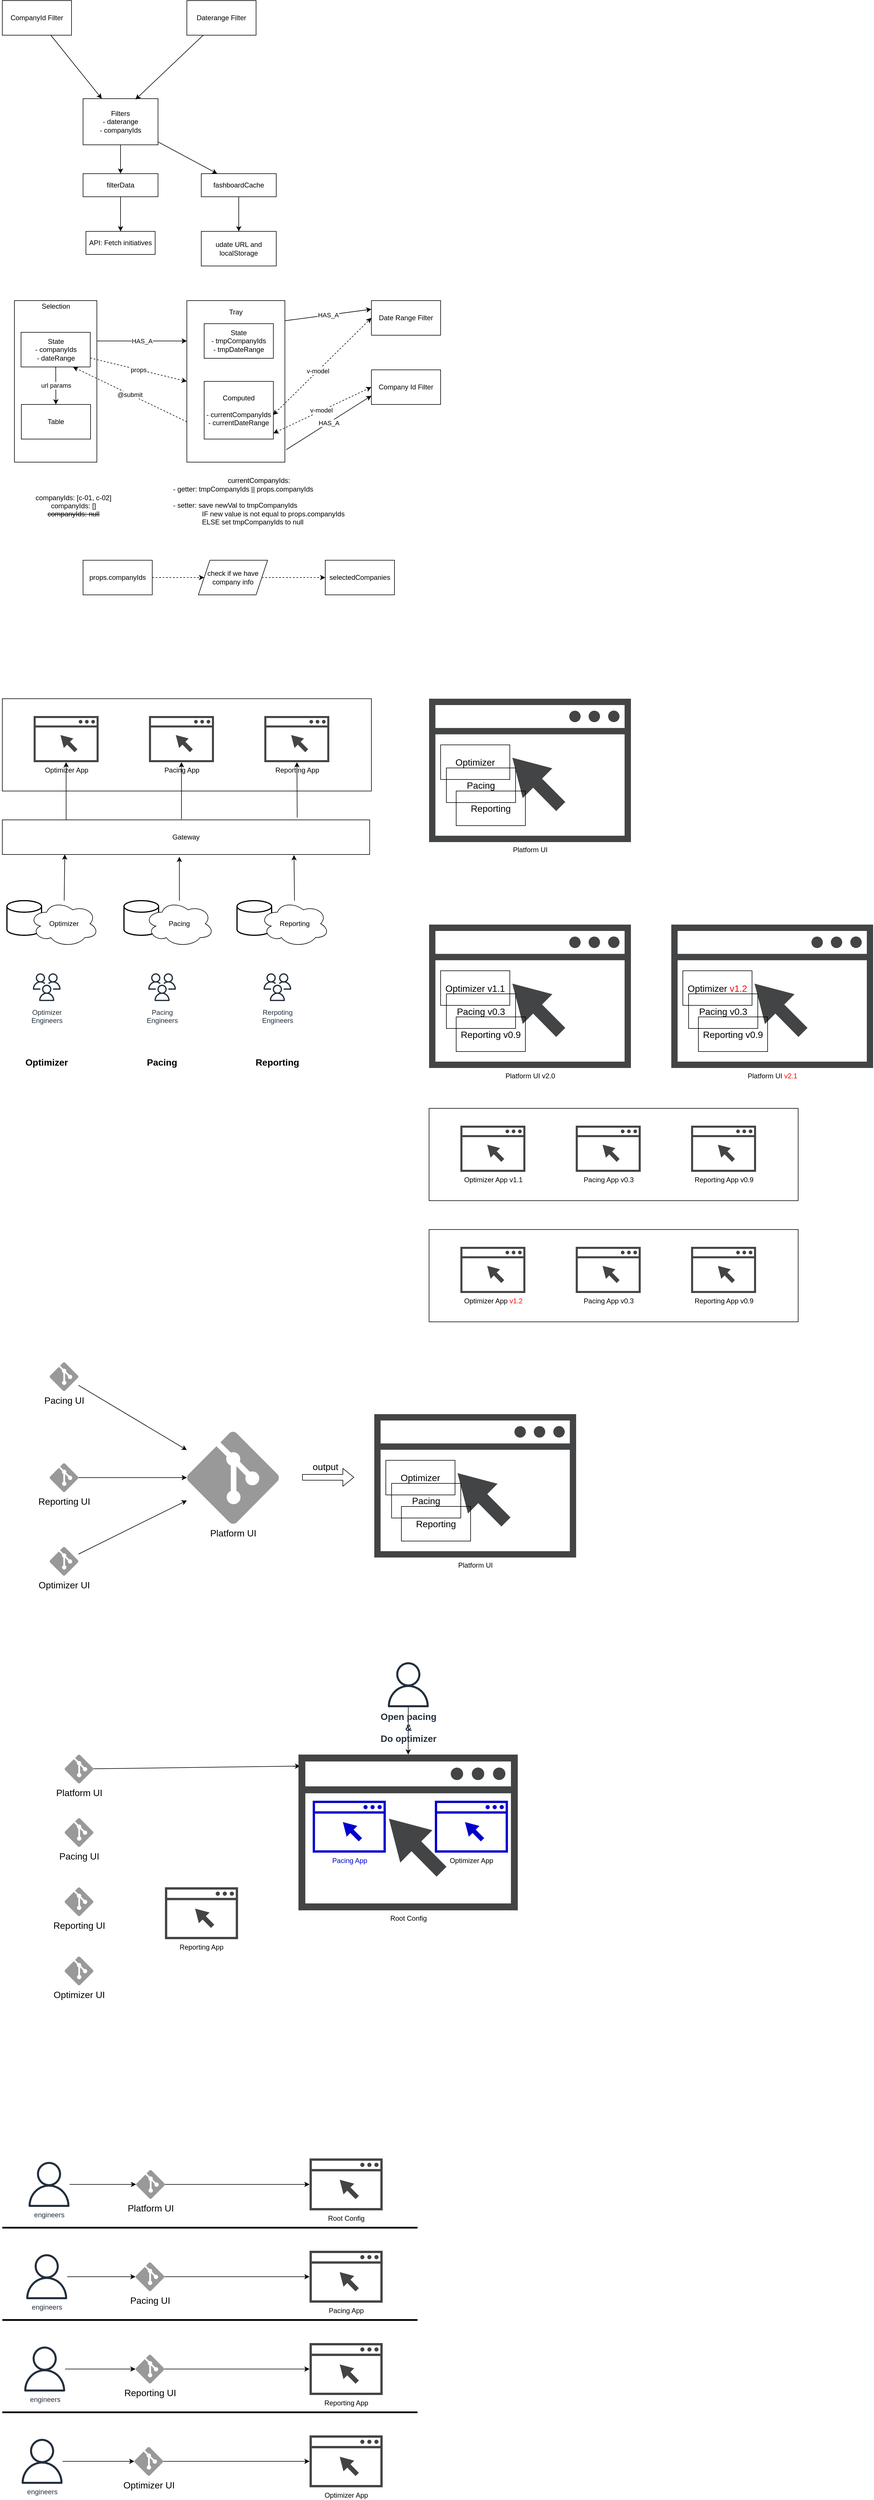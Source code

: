<mxfile version="14.4.4" type="github">
  <diagram id="kKwHiMIrFEdmWUaHS6Eg" name="Page-1">
    <mxGraphModel dx="1426" dy="785" grid="1" gridSize="10" guides="1" tooltips="1" connect="1" arrows="1" fold="1" page="1" pageScale="1" pageWidth="850" pageHeight="1100" math="0" shadow="0">
      <root>
        <mxCell id="0" />
        <mxCell id="1" parent="0" />
        <mxCell id="8ute-4yg6YOnoJJfrcmb-46" value="" style="rounded=0;whiteSpace=wrap;html=1;fillColor=none;fontSize=16;" vertex="1" parent="1">
          <mxGeometry x="820" y="1960" width="640" height="160" as="geometry" />
        </mxCell>
        <mxCell id="8ute-4yg6YOnoJJfrcmb-11" value="" style="strokeWidth=2;html=1;shape=mxgraph.flowchart.database;whiteSpace=wrap;" vertex="1" parent="1">
          <mxGeometry x="487" y="1600" width="60" height="60" as="geometry" />
        </mxCell>
        <mxCell id="8ute-4yg6YOnoJJfrcmb-10" value="" style="strokeWidth=2;html=1;shape=mxgraph.flowchart.database;whiteSpace=wrap;" vertex="1" parent="1">
          <mxGeometry x="290.97" y="1600" width="60" height="60" as="geometry" />
        </mxCell>
        <mxCell id="8ute-4yg6YOnoJJfrcmb-9" value="" style="strokeWidth=2;html=1;shape=mxgraph.flowchart.database;whiteSpace=wrap;" vertex="1" parent="1">
          <mxGeometry x="88.03" y="1600" width="60" height="60" as="geometry" />
        </mxCell>
        <mxCell id="TRfXmzB1axwGLPm74W_P-10" value="" style="edgeStyle=none;rounded=0;orthogonalLoop=1;jettySize=auto;html=1;" parent="1" source="TRfXmzB1axwGLPm74W_P-1" target="TRfXmzB1axwGLPm74W_P-9" edge="1">
          <mxGeometry relative="1" as="geometry" />
        </mxCell>
        <mxCell id="TRfXmzB1axwGLPm74W_P-13" value="" style="edgeStyle=none;rounded=0;orthogonalLoop=1;jettySize=auto;html=1;" parent="1" source="TRfXmzB1axwGLPm74W_P-1" target="TRfXmzB1axwGLPm74W_P-12" edge="1">
          <mxGeometry relative="1" as="geometry" />
        </mxCell>
        <mxCell id="TRfXmzB1axwGLPm74W_P-1" value="Filters&lt;br&gt;- daterange&lt;br&gt;- companyIds" style="rounded=0;whiteSpace=wrap;html=1;" parent="1" vertex="1">
          <mxGeometry x="220" y="210" width="130" height="80" as="geometry" />
        </mxCell>
        <mxCell id="TRfXmzB1axwGLPm74W_P-3" value="API: Fetch initiatives" style="rounded=0;whiteSpace=wrap;html=1;" parent="1" vertex="1">
          <mxGeometry x="225" y="440" width="120" height="40" as="geometry" />
        </mxCell>
        <mxCell id="TRfXmzB1axwGLPm74W_P-8" style="edgeStyle=none;rounded=0;orthogonalLoop=1;jettySize=auto;html=1;entryX=0.7;entryY=0.017;entryDx=0;entryDy=0;entryPerimeter=0;" parent="1" source="TRfXmzB1axwGLPm74W_P-5" target="TRfXmzB1axwGLPm74W_P-1" edge="1">
          <mxGeometry relative="1" as="geometry" />
        </mxCell>
        <mxCell id="TRfXmzB1axwGLPm74W_P-5" value="Daterange Filter" style="rounded=0;whiteSpace=wrap;html=1;" parent="1" vertex="1">
          <mxGeometry x="400" y="40" width="120" height="60" as="geometry" />
        </mxCell>
        <mxCell id="TRfXmzB1axwGLPm74W_P-7" style="rounded=0;orthogonalLoop=1;jettySize=auto;html=1;entryX=0.25;entryY=0;entryDx=0;entryDy=0;" parent="1" source="TRfXmzB1axwGLPm74W_P-6" target="TRfXmzB1axwGLPm74W_P-1" edge="1">
          <mxGeometry relative="1" as="geometry" />
        </mxCell>
        <mxCell id="TRfXmzB1axwGLPm74W_P-6" value="CompanyId Filter" style="rounded=0;whiteSpace=wrap;html=1;" parent="1" vertex="1">
          <mxGeometry x="80" y="40" width="120" height="60" as="geometry" />
        </mxCell>
        <mxCell id="TRfXmzB1axwGLPm74W_P-11" style="edgeStyle=none;rounded=0;orthogonalLoop=1;jettySize=auto;html=1;entryX=0.5;entryY=0;entryDx=0;entryDy=0;" parent="1" source="TRfXmzB1axwGLPm74W_P-9" target="TRfXmzB1axwGLPm74W_P-3" edge="1">
          <mxGeometry relative="1" as="geometry" />
        </mxCell>
        <mxCell id="TRfXmzB1axwGLPm74W_P-9" value="filterData" style="rounded=0;whiteSpace=wrap;html=1;" parent="1" vertex="1">
          <mxGeometry x="220" y="340" width="130" height="40" as="geometry" />
        </mxCell>
        <mxCell id="TRfXmzB1axwGLPm74W_P-15" value="" style="edgeStyle=none;rounded=0;orthogonalLoop=1;jettySize=auto;html=1;" parent="1" source="TRfXmzB1axwGLPm74W_P-12" target="TRfXmzB1axwGLPm74W_P-14" edge="1">
          <mxGeometry relative="1" as="geometry" />
        </mxCell>
        <mxCell id="TRfXmzB1axwGLPm74W_P-12" value="fashboardCache" style="rounded=0;whiteSpace=wrap;html=1;" parent="1" vertex="1">
          <mxGeometry x="425" y="340" width="130" height="40" as="geometry" />
        </mxCell>
        <mxCell id="TRfXmzB1axwGLPm74W_P-14" value="udate URL and localStorage" style="rounded=0;whiteSpace=wrap;html=1;" parent="1" vertex="1">
          <mxGeometry x="425" y="440" width="130" height="60" as="geometry" />
        </mxCell>
        <mxCell id="TRfXmzB1axwGLPm74W_P-28" value="HAS_A" style="edgeStyle=none;rounded=0;orthogonalLoop=1;jettySize=auto;html=1;entryX=0;entryY=0.25;entryDx=0;entryDy=0;exitX=1;exitY=0.25;exitDx=0;exitDy=0;" parent="1" source="TRfXmzB1axwGLPm74W_P-23" target="TRfXmzB1axwGLPm74W_P-26" edge="1">
          <mxGeometry relative="1" as="geometry" />
        </mxCell>
        <mxCell id="TRfXmzB1axwGLPm74W_P-23" value="" style="rounded=0;whiteSpace=wrap;html=1;" parent="1" vertex="1">
          <mxGeometry x="101.03" y="560" width="142.94" height="280" as="geometry" />
        </mxCell>
        <mxCell id="TRfXmzB1axwGLPm74W_P-24" value="Selection" style="text;html=1;strokeColor=none;fillColor=none;align=center;verticalAlign=middle;whiteSpace=wrap;rounded=0;" parent="1" vertex="1">
          <mxGeometry x="152.5" y="560" width="40" height="20" as="geometry" />
        </mxCell>
        <mxCell id="TRfXmzB1axwGLPm74W_P-29" value="props" style="edgeStyle=none;rounded=0;orthogonalLoop=1;jettySize=auto;html=1;entryX=0;entryY=0.5;entryDx=0;entryDy=0;dashed=1;" parent="1" source="TRfXmzB1axwGLPm74W_P-25" target="TRfXmzB1axwGLPm74W_P-26" edge="1">
          <mxGeometry relative="1" as="geometry" />
        </mxCell>
        <mxCell id="TRfXmzB1axwGLPm74W_P-46" value="url params" style="edgeStyle=none;rounded=0;orthogonalLoop=1;jettySize=auto;html=1;startArrow=none;startFill=0;" parent="1" source="TRfXmzB1axwGLPm74W_P-25" target="TRfXmzB1axwGLPm74W_P-45" edge="1">
          <mxGeometry relative="1" as="geometry" />
        </mxCell>
        <mxCell id="TRfXmzB1axwGLPm74W_P-25" value="State&lt;br&gt;- companyIds&lt;br&gt;- dateRange" style="rounded=0;whiteSpace=wrap;html=1;" parent="1" vertex="1">
          <mxGeometry x="112.5" y="615" width="120" height="60" as="geometry" />
        </mxCell>
        <mxCell id="TRfXmzB1axwGLPm74W_P-47" value="HAS_A" style="edgeStyle=none;rounded=0;orthogonalLoop=1;jettySize=auto;html=1;entryX=0;entryY=0.25;entryDx=0;entryDy=0;startArrow=none;startFill=0;exitX=0.997;exitY=0.125;exitDx=0;exitDy=0;exitPerimeter=0;" parent="1" source="TRfXmzB1axwGLPm74W_P-26" target="TRfXmzB1axwGLPm74W_P-31" edge="1">
          <mxGeometry relative="1" as="geometry" />
        </mxCell>
        <mxCell id="TRfXmzB1axwGLPm74W_P-48" value="HAS_A" style="edgeStyle=none;rounded=0;orthogonalLoop=1;jettySize=auto;html=1;entryX=0;entryY=0.75;entryDx=0;entryDy=0;startArrow=none;startFill=0;exitX=1.013;exitY=0.923;exitDx=0;exitDy=0;exitPerimeter=0;" parent="1" source="TRfXmzB1axwGLPm74W_P-26" target="TRfXmzB1axwGLPm74W_P-32" edge="1">
          <mxGeometry relative="1" as="geometry" />
        </mxCell>
        <mxCell id="TRfXmzB1axwGLPm74W_P-26" value="" style="rounded=0;whiteSpace=wrap;html=1;" parent="1" vertex="1">
          <mxGeometry x="400" y="560" width="170" height="280" as="geometry" />
        </mxCell>
        <mxCell id="TRfXmzB1axwGLPm74W_P-27" value="Tray" style="text;html=1;strokeColor=none;fillColor=none;align=center;verticalAlign=middle;whiteSpace=wrap;rounded=0;" parent="1" vertex="1">
          <mxGeometry x="465" y="570" width="40" height="20" as="geometry" />
        </mxCell>
        <mxCell id="TRfXmzB1axwGLPm74W_P-30" value="@submit" style="endArrow=classic;html=1;dashed=1;entryX=0.75;entryY=1;entryDx=0;entryDy=0;exitX=0;exitY=0.75;exitDx=0;exitDy=0;" parent="1" source="TRfXmzB1axwGLPm74W_P-26" target="TRfXmzB1axwGLPm74W_P-25" edge="1">
          <mxGeometry width="50" height="50" relative="1" as="geometry">
            <mxPoint x="360" y="640" as="sourcePoint" />
            <mxPoint x="410" y="590" as="targetPoint" />
          </mxGeometry>
        </mxCell>
        <mxCell id="TRfXmzB1axwGLPm74W_P-31" value="Date Range Filter" style="rounded=0;whiteSpace=wrap;html=1;" parent="1" vertex="1">
          <mxGeometry x="720" y="560" width="120" height="60" as="geometry" />
        </mxCell>
        <mxCell id="TRfXmzB1axwGLPm74W_P-32" value="Company Id Filter" style="rounded=0;whiteSpace=wrap;html=1;" parent="1" vertex="1">
          <mxGeometry x="720" y="680" width="120" height="60" as="geometry" />
        </mxCell>
        <mxCell id="TRfXmzB1axwGLPm74W_P-33" value="State&lt;br&gt;- tmpCompanyIds&lt;br&gt;- tmpDateRange" style="rounded=0;whiteSpace=wrap;html=1;" parent="1" vertex="1">
          <mxGeometry x="430" y="600" width="120" height="60" as="geometry" />
        </mxCell>
        <mxCell id="TRfXmzB1axwGLPm74W_P-35" style="edgeStyle=none;rounded=0;orthogonalLoop=1;jettySize=auto;html=1;entryX=0;entryY=0.5;entryDx=0;entryDy=0;dashed=1;startArrow=classic;startFill=1;exitX=0.995;exitY=0.583;exitDx=0;exitDy=0;exitPerimeter=0;" parent="1" source="TRfXmzB1axwGLPm74W_P-34" target="TRfXmzB1axwGLPm74W_P-31" edge="1">
          <mxGeometry relative="1" as="geometry" />
        </mxCell>
        <mxCell id="TRfXmzB1axwGLPm74W_P-43" value="v-model" style="edgeLabel;html=1;align=center;verticalAlign=middle;resizable=0;points=[];" parent="TRfXmzB1axwGLPm74W_P-35" vertex="1" connectable="0">
          <mxGeometry x="-0.089" relative="1" as="geometry">
            <mxPoint as="offset" />
          </mxGeometry>
        </mxCell>
        <mxCell id="TRfXmzB1axwGLPm74W_P-36" style="edgeStyle=none;rounded=0;orthogonalLoop=1;jettySize=auto;html=1;entryX=0;entryY=0.5;entryDx=0;entryDy=0;dashed=1;startArrow=classic;startFill=1;" parent="1" source="TRfXmzB1axwGLPm74W_P-34" target="TRfXmzB1axwGLPm74W_P-32" edge="1">
          <mxGeometry relative="1" as="geometry">
            <Array as="points">
              <mxPoint x="550" y="790" />
            </Array>
          </mxGeometry>
        </mxCell>
        <mxCell id="TRfXmzB1axwGLPm74W_P-44" value="v-model" style="edgeLabel;html=1;align=center;verticalAlign=middle;resizable=0;points=[];" parent="TRfXmzB1axwGLPm74W_P-36" vertex="1" connectable="0">
          <mxGeometry x="-0.021" y="1" relative="1" as="geometry">
            <mxPoint as="offset" />
          </mxGeometry>
        </mxCell>
        <mxCell id="TRfXmzB1axwGLPm74W_P-34" value="Computed&lt;br&gt;&lt;br&gt;- currentCompanyIds&lt;br&gt;- currentDateRange" style="rounded=0;whiteSpace=wrap;html=1;" parent="1" vertex="1">
          <mxGeometry x="430" y="700" width="120" height="100" as="geometry" />
        </mxCell>
        <mxCell id="TRfXmzB1axwGLPm74W_P-37" value="&lt;span style=&quot;color: rgb(0 , 0 , 0) ; font-family: &amp;#34;helvetica&amp;#34; ; font-size: 12px ; font-style: normal ; font-weight: 400 ; letter-spacing: normal ; text-indent: 0px ; text-transform: none ; word-spacing: 0px ; background-color: rgb(248 , 249 , 250) ; display: inline ; float: none&quot;&gt;currentCompanyIds:&lt;br&gt;&lt;div style=&quot;text-align: left&quot;&gt;- getter: tmpCompanyIds || props.companyIds&lt;/div&gt;&lt;div style=&quot;text-align: left&quot;&gt;&lt;br&gt;&lt;/div&gt;&lt;div style=&quot;text-align: left&quot;&gt;- setter: save newVal to tmpCompanyIds&lt;/div&gt;&lt;div style=&quot;text-align: left&quot;&gt;&amp;nbsp; &amp;nbsp; &amp;nbsp; &amp;nbsp; &amp;nbsp; &amp;nbsp; &amp;nbsp; &amp;nbsp;IF new value is not equal to props.companyIds&lt;/div&gt;&lt;div style=&quot;text-align: left&quot;&gt;&amp;nbsp; &amp;nbsp; &amp;nbsp; &amp;nbsp; &amp;nbsp; &amp;nbsp; &amp;nbsp; &amp;nbsp;ELSE set&amp;nbsp;tmpCompanyIds to null&lt;/div&gt;&lt;span style=&quot;text-align: left&quot;&gt;&lt;br&gt;&lt;/span&gt;&lt;/span&gt;" style="text;html=1;strokeColor=none;fillColor=none;align=center;verticalAlign=middle;whiteSpace=wrap;rounded=0;" parent="1" vertex="1">
          <mxGeometry x="350" y="870" width="350" height="90" as="geometry" />
        </mxCell>
        <mxCell id="TRfXmzB1axwGLPm74W_P-41" value="" style="edgeStyle=none;rounded=0;orthogonalLoop=1;jettySize=auto;html=1;dashed=1;startArrow=none;startFill=0;" parent="1" source="TRfXmzB1axwGLPm74W_P-38" target="TRfXmzB1axwGLPm74W_P-40" edge="1">
          <mxGeometry relative="1" as="geometry" />
        </mxCell>
        <mxCell id="TRfXmzB1axwGLPm74W_P-38" value="props.companyIds" style="rounded=0;whiteSpace=wrap;html=1;" parent="1" vertex="1">
          <mxGeometry x="220" y="1010" width="120" height="60" as="geometry" />
        </mxCell>
        <mxCell id="TRfXmzB1axwGLPm74W_P-39" value="selectedCompanies" style="rounded=0;whiteSpace=wrap;html=1;" parent="1" vertex="1">
          <mxGeometry x="640" y="1010" width="120" height="60" as="geometry" />
        </mxCell>
        <mxCell id="TRfXmzB1axwGLPm74W_P-42" style="edgeStyle=none;rounded=0;orthogonalLoop=1;jettySize=auto;html=1;entryX=0;entryY=0.5;entryDx=0;entryDy=0;dashed=1;startArrow=none;startFill=0;" parent="1" source="TRfXmzB1axwGLPm74W_P-40" target="TRfXmzB1axwGLPm74W_P-39" edge="1">
          <mxGeometry relative="1" as="geometry" />
        </mxCell>
        <mxCell id="TRfXmzB1axwGLPm74W_P-40" value="check if we have company info" style="shape=parallelogram;perimeter=parallelogramPerimeter;whiteSpace=wrap;html=1;fixedSize=1;rounded=0;" parent="1" vertex="1">
          <mxGeometry x="420" y="1010" width="120" height="60" as="geometry" />
        </mxCell>
        <mxCell id="TRfXmzB1axwGLPm74W_P-45" value="Table" style="rounded=0;whiteSpace=wrap;html=1;" parent="1" vertex="1">
          <mxGeometry x="113" y="740" width="120" height="60" as="geometry" />
        </mxCell>
        <mxCell id="TRfXmzB1axwGLPm74W_P-51" value="companyIds: [c-01, c-02]&lt;br&gt;companyIds: []&lt;br&gt;&lt;strike&gt;companyIds: null&lt;br&gt;&lt;br&gt;&lt;br&gt;&lt;/strike&gt;" style="text;html=1;strokeColor=none;fillColor=none;align=center;verticalAlign=middle;whiteSpace=wrap;rounded=0;" parent="1" vertex="1">
          <mxGeometry x="80" y="900" width="247" height="60" as="geometry" />
        </mxCell>
        <mxCell id="8ute-4yg6YOnoJJfrcmb-17" style="edgeStyle=none;rounded=0;orthogonalLoop=1;jettySize=auto;html=1;entryX=0.17;entryY=1;entryDx=0;entryDy=0;entryPerimeter=0;startArrow=none;startFill=0;" edge="1" parent="1" source="8ute-4yg6YOnoJJfrcmb-5" target="8ute-4yg6YOnoJJfrcmb-16">
          <mxGeometry relative="1" as="geometry" />
        </mxCell>
        <mxCell id="8ute-4yg6YOnoJJfrcmb-5" value="Optimizer" style="ellipse;shape=cloud;whiteSpace=wrap;html=1;" vertex="1" parent="1">
          <mxGeometry x="127" y="1600" width="120" height="80" as="geometry" />
        </mxCell>
        <mxCell id="8ute-4yg6YOnoJJfrcmb-18" style="edgeStyle=none;rounded=0;orthogonalLoop=1;jettySize=auto;html=1;entryX=0.482;entryY=1.067;entryDx=0;entryDy=0;entryPerimeter=0;startArrow=none;startFill=0;" edge="1" parent="1" source="8ute-4yg6YOnoJJfrcmb-6" target="8ute-4yg6YOnoJJfrcmb-16">
          <mxGeometry relative="1" as="geometry" />
        </mxCell>
        <mxCell id="8ute-4yg6YOnoJJfrcmb-6" value="Pacing" style="ellipse;shape=cloud;whiteSpace=wrap;html=1;" vertex="1" parent="1">
          <mxGeometry x="327" y="1600" width="120" height="80" as="geometry" />
        </mxCell>
        <mxCell id="8ute-4yg6YOnoJJfrcmb-19" style="edgeStyle=none;rounded=0;orthogonalLoop=1;jettySize=auto;html=1;entryX=0.794;entryY=1.017;entryDx=0;entryDy=0;entryPerimeter=0;startArrow=none;startFill=0;" edge="1" parent="1" source="8ute-4yg6YOnoJJfrcmb-7" target="8ute-4yg6YOnoJJfrcmb-16">
          <mxGeometry relative="1" as="geometry" />
        </mxCell>
        <mxCell id="8ute-4yg6YOnoJJfrcmb-7" value="Reporting" style="ellipse;shape=cloud;whiteSpace=wrap;html=1;" vertex="1" parent="1">
          <mxGeometry x="527" y="1600" width="120" height="80" as="geometry" />
        </mxCell>
        <mxCell id="8ute-4yg6YOnoJJfrcmb-13" value="Optimizer&lt;br&gt;Engineers" style="outlineConnect=0;fontColor=#232F3E;gradientColor=none;strokeColor=#232F3E;fillColor=#ffffff;dashed=0;verticalLabelPosition=bottom;verticalAlign=top;align=center;html=1;fontSize=12;fontStyle=0;aspect=fixed;shape=mxgraph.aws4.resourceIcon;resIcon=mxgraph.aws4.users;" vertex="1" parent="1">
          <mxGeometry x="127" y="1720" width="60" height="60" as="geometry" />
        </mxCell>
        <mxCell id="8ute-4yg6YOnoJJfrcmb-14" value="Pacing&lt;br&gt;Engineers" style="outlineConnect=0;fontColor=#232F3E;gradientColor=none;strokeColor=#232F3E;fillColor=#ffffff;dashed=0;verticalLabelPosition=bottom;verticalAlign=top;align=center;html=1;fontSize=12;fontStyle=0;aspect=fixed;shape=mxgraph.aws4.resourceIcon;resIcon=mxgraph.aws4.users;" vertex="1" parent="1">
          <mxGeometry x="327" y="1720" width="60" height="60" as="geometry" />
        </mxCell>
        <mxCell id="8ute-4yg6YOnoJJfrcmb-15" value="Rerpoting&lt;br&gt;Engineers" style="outlineConnect=0;fontColor=#232F3E;gradientColor=none;strokeColor=#232F3E;fillColor=#ffffff;dashed=0;verticalLabelPosition=bottom;verticalAlign=top;align=center;html=1;fontSize=12;fontStyle=0;aspect=fixed;shape=mxgraph.aws4.resourceIcon;resIcon=mxgraph.aws4.users;" vertex="1" parent="1">
          <mxGeometry x="527" y="1720" width="60" height="60" as="geometry" />
        </mxCell>
        <mxCell id="8ute-4yg6YOnoJJfrcmb-16" value="Gateway" style="rounded=0;whiteSpace=wrap;html=1;" vertex="1" parent="1">
          <mxGeometry x="80" y="1460" width="637" height="60" as="geometry" />
        </mxCell>
        <mxCell id="8ute-4yg6YOnoJJfrcmb-20" value="Optimizer App" style="pointerEvents=1;shadow=0;dashed=0;html=1;strokeColor=none;fillColor=#434445;aspect=fixed;labelPosition=center;verticalLabelPosition=bottom;verticalAlign=top;align=center;outlineConnect=0;shape=mxgraph.vvd.web_browser;" vertex="1" parent="1">
          <mxGeometry x="134.32" y="1280" width="112.68" height="80" as="geometry" />
        </mxCell>
        <mxCell id="8ute-4yg6YOnoJJfrcmb-21" value="Pacing App" style="pointerEvents=1;shadow=0;dashed=0;html=1;strokeColor=none;fillColor=#434445;aspect=fixed;labelPosition=center;verticalLabelPosition=bottom;verticalAlign=top;align=center;outlineConnect=0;shape=mxgraph.vvd.web_browser;" vertex="1" parent="1">
          <mxGeometry x="334.32" y="1280" width="112.68" height="80" as="geometry" />
        </mxCell>
        <mxCell id="8ute-4yg6YOnoJJfrcmb-22" value="Reporting App" style="pointerEvents=1;shadow=0;dashed=0;html=1;strokeColor=none;fillColor=#434445;aspect=fixed;labelPosition=center;verticalLabelPosition=bottom;verticalAlign=top;align=center;outlineConnect=0;shape=mxgraph.vvd.web_browser;" vertex="1" parent="1">
          <mxGeometry x="534.32" y="1280" width="112.68" height="80" as="geometry" />
        </mxCell>
        <mxCell id="8ute-4yg6YOnoJJfrcmb-23" value="Optimizer" style="text;html=1;strokeColor=none;fillColor=none;align=center;verticalAlign=middle;whiteSpace=wrap;rounded=0;fontSize=16;fontStyle=1" vertex="1" parent="1">
          <mxGeometry x="137" y="1870" width="40" height="20" as="geometry" />
        </mxCell>
        <mxCell id="8ute-4yg6YOnoJJfrcmb-24" value="Pacing" style="text;html=1;strokeColor=none;fillColor=none;align=center;verticalAlign=middle;whiteSpace=wrap;rounded=0;fontSize=16;fontStyle=1" vertex="1" parent="1">
          <mxGeometry x="337" y="1870" width="40" height="20" as="geometry" />
        </mxCell>
        <mxCell id="8ute-4yg6YOnoJJfrcmb-25" value="Reporting" style="text;html=1;strokeColor=none;fillColor=none;align=center;verticalAlign=middle;whiteSpace=wrap;rounded=0;fontSize=16;fontStyle=1" vertex="1" parent="1">
          <mxGeometry x="537" y="1870" width="40" height="20" as="geometry" />
        </mxCell>
        <mxCell id="8ute-4yg6YOnoJJfrcmb-26" value="" style="endArrow=classic;html=1;" edge="1" parent="1" target="8ute-4yg6YOnoJJfrcmb-20">
          <mxGeometry width="50" height="50" relative="1" as="geometry">
            <mxPoint x="190.66" y="1460" as="sourcePoint" />
            <mxPoint x="240.66" y="1410" as="targetPoint" />
          </mxGeometry>
        </mxCell>
        <mxCell id="8ute-4yg6YOnoJJfrcmb-27" value="" style="endArrow=classic;html=1;exitX=0.482;exitY=-0.017;exitDx=0;exitDy=0;exitPerimeter=0;" edge="1" parent="1" target="8ute-4yg6YOnoJJfrcmb-21">
          <mxGeometry width="50" height="50" relative="1" as="geometry">
            <mxPoint x="390.694" y="1458.98" as="sourcePoint" />
            <mxPoint x="443.66" y="1520" as="targetPoint" />
          </mxGeometry>
        </mxCell>
        <mxCell id="8ute-4yg6YOnoJJfrcmb-28" value="" style="endArrow=classic;html=1;exitX=0.797;exitY=-0.067;exitDx=0;exitDy=0;exitPerimeter=0;" edge="1" parent="1" target="8ute-4yg6YOnoJJfrcmb-22">
          <mxGeometry width="50" height="50" relative="1" as="geometry">
            <mxPoint x="591.349" y="1455.98" as="sourcePoint" />
            <mxPoint x="593.66" y="1390" as="targetPoint" />
          </mxGeometry>
        </mxCell>
        <mxCell id="8ute-4yg6YOnoJJfrcmb-29" value="Platform UI" style="pointerEvents=1;shadow=0;dashed=0;html=1;strokeColor=none;fillColor=#434445;aspect=fixed;labelPosition=center;verticalLabelPosition=bottom;verticalAlign=top;align=center;outlineConnect=0;shape=mxgraph.vvd.web_browser;" vertex="1" parent="1">
          <mxGeometry x="820" y="1250" width="350" height="248.49" as="geometry" />
        </mxCell>
        <mxCell id="8ute-4yg6YOnoJJfrcmb-30" value="Optimizer" style="rounded=0;whiteSpace=wrap;html=1;fontSize=16;fillColor=none;" vertex="1" parent="1">
          <mxGeometry x="840" y="1330" width="120" height="60" as="geometry" />
        </mxCell>
        <mxCell id="8ute-4yg6YOnoJJfrcmb-31" value="Pacing" style="rounded=0;whiteSpace=wrap;html=1;fontSize=16;fillColor=none;" vertex="1" parent="1">
          <mxGeometry x="850" y="1370" width="120" height="60" as="geometry" />
        </mxCell>
        <mxCell id="8ute-4yg6YOnoJJfrcmb-32" value="Reporting" style="rounded=0;whiteSpace=wrap;html=1;fontSize=16;fillColor=none;" vertex="1" parent="1">
          <mxGeometry x="867" y="1410" width="120" height="60" as="geometry" />
        </mxCell>
        <mxCell id="8ute-4yg6YOnoJJfrcmb-34" value="" style="rounded=0;whiteSpace=wrap;html=1;fillColor=none;fontSize=16;" vertex="1" parent="1">
          <mxGeometry x="80" y="1250" width="640" height="160" as="geometry" />
        </mxCell>
        <mxCell id="8ute-4yg6YOnoJJfrcmb-35" value="Platform UI v2.0" style="pointerEvents=1;shadow=0;dashed=0;html=1;strokeColor=none;fillColor=#434445;aspect=fixed;labelPosition=center;verticalLabelPosition=bottom;verticalAlign=top;align=center;outlineConnect=0;shape=mxgraph.vvd.web_browser;" vertex="1" parent="1">
          <mxGeometry x="820" y="1641.51" width="350" height="248.49" as="geometry" />
        </mxCell>
        <mxCell id="8ute-4yg6YOnoJJfrcmb-36" value="Optimizer v1.1" style="rounded=0;whiteSpace=wrap;html=1;fontSize=16;fillColor=none;" vertex="1" parent="1">
          <mxGeometry x="840" y="1721.51" width="120" height="60" as="geometry" />
        </mxCell>
        <mxCell id="8ute-4yg6YOnoJJfrcmb-37" value="Pacing v0.3" style="rounded=0;whiteSpace=wrap;html=1;fontSize=16;fillColor=none;" vertex="1" parent="1">
          <mxGeometry x="850" y="1761.51" width="120" height="60" as="geometry" />
        </mxCell>
        <mxCell id="8ute-4yg6YOnoJJfrcmb-38" value="Reporting v0.9" style="rounded=0;whiteSpace=wrap;html=1;fontSize=16;fillColor=none;" vertex="1" parent="1">
          <mxGeometry x="867" y="1801.51" width="120" height="60" as="geometry" />
        </mxCell>
        <mxCell id="8ute-4yg6YOnoJJfrcmb-39" value="Platform UI &lt;font color=&quot;#ff0000&quot;&gt;v2.1&lt;/font&gt;" style="pointerEvents=1;shadow=0;dashed=0;html=1;strokeColor=none;fillColor=#434445;aspect=fixed;labelPosition=center;verticalLabelPosition=bottom;verticalAlign=top;align=center;outlineConnect=0;shape=mxgraph.vvd.web_browser;" vertex="1" parent="1">
          <mxGeometry x="1240" y="1641.51" width="350" height="248.49" as="geometry" />
        </mxCell>
        <mxCell id="8ute-4yg6YOnoJJfrcmb-40" value="Optimizer &lt;font color=&quot;#ff0000&quot;&gt;v1.2&lt;/font&gt;" style="rounded=0;whiteSpace=wrap;html=1;fontSize=16;fillColor=none;" vertex="1" parent="1">
          <mxGeometry x="1260" y="1721.51" width="120" height="60" as="geometry" />
        </mxCell>
        <mxCell id="8ute-4yg6YOnoJJfrcmb-41" value="Pacing v0.3" style="rounded=0;whiteSpace=wrap;html=1;fontSize=16;fillColor=none;" vertex="1" parent="1">
          <mxGeometry x="1270" y="1761.51" width="120" height="60" as="geometry" />
        </mxCell>
        <mxCell id="8ute-4yg6YOnoJJfrcmb-42" value="Reporting v0.9" style="rounded=0;whiteSpace=wrap;html=1;fontSize=16;fillColor=none;" vertex="1" parent="1">
          <mxGeometry x="1287" y="1801.51" width="120" height="60" as="geometry" />
        </mxCell>
        <mxCell id="8ute-4yg6YOnoJJfrcmb-43" value="Optimizer App v1.1" style="pointerEvents=1;shadow=0;dashed=0;html=1;strokeColor=none;fillColor=#434445;aspect=fixed;labelPosition=center;verticalLabelPosition=bottom;verticalAlign=top;align=center;outlineConnect=0;shape=mxgraph.vvd.web_browser;" vertex="1" parent="1">
          <mxGeometry x="874.32" y="1990" width="112.68" height="80" as="geometry" />
        </mxCell>
        <mxCell id="8ute-4yg6YOnoJJfrcmb-44" value="Pacing App v0.3" style="pointerEvents=1;shadow=0;dashed=0;html=1;strokeColor=none;fillColor=#434445;aspect=fixed;labelPosition=center;verticalLabelPosition=bottom;verticalAlign=top;align=center;outlineConnect=0;shape=mxgraph.vvd.web_browser;" vertex="1" parent="1">
          <mxGeometry x="1074.32" y="1990" width="112.68" height="80" as="geometry" />
        </mxCell>
        <mxCell id="8ute-4yg6YOnoJJfrcmb-45" value="Reporting App v0.9" style="pointerEvents=1;shadow=0;dashed=0;html=1;strokeColor=none;fillColor=#434445;aspect=fixed;labelPosition=center;verticalLabelPosition=bottom;verticalAlign=top;align=center;outlineConnect=0;shape=mxgraph.vvd.web_browser;" vertex="1" parent="1">
          <mxGeometry x="1274.32" y="1990" width="112.68" height="80" as="geometry" />
        </mxCell>
        <mxCell id="8ute-4yg6YOnoJJfrcmb-51" value="" style="rounded=0;whiteSpace=wrap;html=1;fillColor=none;fontSize=16;" vertex="1" parent="1">
          <mxGeometry x="820" y="2170" width="640" height="160" as="geometry" />
        </mxCell>
        <mxCell id="8ute-4yg6YOnoJJfrcmb-52" value="Optimizer App &lt;font color=&quot;#ff0000&quot;&gt;v1.2&lt;/font&gt;" style="pointerEvents=1;shadow=0;dashed=0;html=1;strokeColor=none;fillColor=#434445;aspect=fixed;labelPosition=center;verticalLabelPosition=bottom;verticalAlign=top;align=center;outlineConnect=0;shape=mxgraph.vvd.web_browser;" vertex="1" parent="1">
          <mxGeometry x="874.32" y="2200" width="112.68" height="80" as="geometry" />
        </mxCell>
        <mxCell id="8ute-4yg6YOnoJJfrcmb-53" value="Pacing App v0.3" style="pointerEvents=1;shadow=0;dashed=0;html=1;strokeColor=none;fillColor=#434445;aspect=fixed;labelPosition=center;verticalLabelPosition=bottom;verticalAlign=top;align=center;outlineConnect=0;shape=mxgraph.vvd.web_browser;" vertex="1" parent="1">
          <mxGeometry x="1074.32" y="2200" width="112.68" height="80" as="geometry" />
        </mxCell>
        <mxCell id="8ute-4yg6YOnoJJfrcmb-54" value="Reporting App v0.9" style="pointerEvents=1;shadow=0;dashed=0;html=1;strokeColor=none;fillColor=#434445;aspect=fixed;labelPosition=center;verticalLabelPosition=bottom;verticalAlign=top;align=center;outlineConnect=0;shape=mxgraph.vvd.web_browser;" vertex="1" parent="1">
          <mxGeometry x="1274.32" y="2200" width="112.68" height="80" as="geometry" />
        </mxCell>
        <mxCell id="8ute-4yg6YOnoJJfrcmb-65" style="edgeStyle=none;rounded=0;orthogonalLoop=1;jettySize=auto;html=1;startArrow=none;startFill=0;fontSize=16;" edge="1" parent="1" source="8ute-4yg6YOnoJJfrcmb-55" target="8ute-4yg6YOnoJJfrcmb-59">
          <mxGeometry relative="1" as="geometry" />
        </mxCell>
        <mxCell id="8ute-4yg6YOnoJJfrcmb-55" value="Pacing UI" style="verticalLabelPosition=bottom;html=1;verticalAlign=top;align=center;strokeColor=none;shape=mxgraph.azure.git_repository;fontSize=16;fillColor=#999999;" vertex="1" parent="1">
          <mxGeometry x="162" y="2400" width="50" height="50" as="geometry" />
        </mxCell>
        <mxCell id="8ute-4yg6YOnoJJfrcmb-66" style="edgeStyle=none;rounded=0;orthogonalLoop=1;jettySize=auto;html=1;entryX=0;entryY=0.5;entryDx=0;entryDy=0;entryPerimeter=0;startArrow=none;startFill=0;fontSize=16;" edge="1" parent="1" source="8ute-4yg6YOnoJJfrcmb-56" target="8ute-4yg6YOnoJJfrcmb-59">
          <mxGeometry relative="1" as="geometry" />
        </mxCell>
        <mxCell id="8ute-4yg6YOnoJJfrcmb-56" value="Reporting UI" style="verticalLabelPosition=bottom;html=1;verticalAlign=top;align=center;strokeColor=none;shape=mxgraph.azure.git_repository;fontSize=16;fillColor=#999999;" vertex="1" parent="1">
          <mxGeometry x="162" y="2575" width="50" height="50" as="geometry" />
        </mxCell>
        <mxCell id="8ute-4yg6YOnoJJfrcmb-67" style="edgeStyle=none;rounded=0;orthogonalLoop=1;jettySize=auto;html=1;startArrow=none;startFill=0;fontSize=16;" edge="1" parent="1" source="8ute-4yg6YOnoJJfrcmb-58" target="8ute-4yg6YOnoJJfrcmb-59">
          <mxGeometry relative="1" as="geometry" />
        </mxCell>
        <mxCell id="8ute-4yg6YOnoJJfrcmb-58" value="Optimizer UI" style="verticalLabelPosition=bottom;html=1;verticalAlign=top;align=center;strokeColor=none;shape=mxgraph.azure.git_repository;fontSize=16;fillColor=#999999;" vertex="1" parent="1">
          <mxGeometry x="162" y="2720" width="50" height="50" as="geometry" />
        </mxCell>
        <mxCell id="8ute-4yg6YOnoJJfrcmb-59" value="Platform UI" style="verticalLabelPosition=bottom;html=1;verticalAlign=top;align=center;strokeColor=none;shape=mxgraph.azure.git_repository;fontSize=16;fillColor=#999999;" vertex="1" parent="1">
          <mxGeometry x="400" y="2520" width="160" height="160" as="geometry" />
        </mxCell>
        <mxCell id="8ute-4yg6YOnoJJfrcmb-60" value="Platform UI" style="pointerEvents=1;shadow=0;dashed=0;html=1;strokeColor=none;fillColor=#434445;aspect=fixed;labelPosition=center;verticalLabelPosition=bottom;verticalAlign=top;align=center;outlineConnect=0;shape=mxgraph.vvd.web_browser;" vertex="1" parent="1">
          <mxGeometry x="725" y="2490" width="350" height="248.49" as="geometry" />
        </mxCell>
        <mxCell id="8ute-4yg6YOnoJJfrcmb-61" value="Optimizer" style="rounded=0;whiteSpace=wrap;html=1;fontSize=16;fillColor=none;" vertex="1" parent="1">
          <mxGeometry x="745" y="2570" width="120" height="60" as="geometry" />
        </mxCell>
        <mxCell id="8ute-4yg6YOnoJJfrcmb-62" value="Pacing" style="rounded=0;whiteSpace=wrap;html=1;fontSize=16;fillColor=none;" vertex="1" parent="1">
          <mxGeometry x="755" y="2610" width="120" height="60" as="geometry" />
        </mxCell>
        <mxCell id="8ute-4yg6YOnoJJfrcmb-63" value="Reporting" style="rounded=0;whiteSpace=wrap;html=1;fontSize=16;fillColor=none;" vertex="1" parent="1">
          <mxGeometry x="772" y="2650" width="120" height="60" as="geometry" />
        </mxCell>
        <mxCell id="8ute-4yg6YOnoJJfrcmb-68" value="output" style="shape=flexArrow;endArrow=classic;html=1;fontSize=16;" edge="1" parent="1">
          <mxGeometry x="-0.111" y="20" width="50" height="50" relative="1" as="geometry">
            <mxPoint x="600" y="2599.5" as="sourcePoint" />
            <mxPoint x="690" y="2599.5" as="targetPoint" />
            <mxPoint y="1" as="offset" />
          </mxGeometry>
        </mxCell>
        <mxCell id="8ute-4yg6YOnoJJfrcmb-69" value="" style="shape=image;html=1;verticalAlign=top;verticalLabelPosition=bottom;labelBackgroundColor=#ffffff;imageAspect=0;aspect=fixed;image=https://cdn4.iconfinder.com/data/icons/logos-brands-5/24/jenkins-128.png;fillColor=#999999;fontSize=16;" vertex="1" parent="1">
          <mxGeometry x="101.03" y="2400" width="50" height="50" as="geometry" />
        </mxCell>
        <mxCell id="8ute-4yg6YOnoJJfrcmb-72" value="" style="shape=image;html=1;verticalAlign=top;verticalLabelPosition=bottom;labelBackgroundColor=#ffffff;imageAspect=0;aspect=fixed;image=https://cdn4.iconfinder.com/data/icons/logos-brands-5/24/jenkins-128.png;fillColor=#999999;fontSize=16;" vertex="1" parent="1">
          <mxGeometry x="400" y="2400" width="120" height="120" as="geometry" />
        </mxCell>
        <mxCell id="8ute-4yg6YOnoJJfrcmb-73" value="" style="shape=image;html=1;verticalAlign=top;verticalLabelPosition=bottom;labelBackgroundColor=#ffffff;imageAspect=0;aspect=fixed;image=https://cdn4.iconfinder.com/data/icons/logos-brands-5/24/jenkins-128.png;fillColor=#999999;fontSize=16;" vertex="1" parent="1">
          <mxGeometry x="102.5" y="2575" width="50" height="50" as="geometry" />
        </mxCell>
        <mxCell id="8ute-4yg6YOnoJJfrcmb-74" value="" style="shape=image;html=1;verticalAlign=top;verticalLabelPosition=bottom;labelBackgroundColor=#ffffff;imageAspect=0;aspect=fixed;image=https://cdn4.iconfinder.com/data/icons/logos-brands-5/24/jenkins-128.png;fillColor=#999999;fontSize=16;" vertex="1" parent="1">
          <mxGeometry x="98.03" y="2720" width="50" height="50" as="geometry" />
        </mxCell>
        <mxCell id="8ute-4yg6YOnoJJfrcmb-91" value="Pacing UI" style="verticalLabelPosition=bottom;html=1;verticalAlign=top;align=center;strokeColor=none;shape=mxgraph.azure.git_repository;fontSize=16;fillColor=#999999;" vertex="1" parent="1">
          <mxGeometry x="187.99" y="3190" width="50" height="50" as="geometry" />
        </mxCell>
        <mxCell id="8ute-4yg6YOnoJJfrcmb-92" value="Reporting UI" style="verticalLabelPosition=bottom;html=1;verticalAlign=top;align=center;strokeColor=none;shape=mxgraph.azure.git_repository;fontSize=16;fillColor=#999999;" vertex="1" parent="1">
          <mxGeometry x="187.99" y="3310" width="50" height="50" as="geometry" />
        </mxCell>
        <mxCell id="8ute-4yg6YOnoJJfrcmb-93" value="Optimizer UI" style="verticalLabelPosition=bottom;html=1;verticalAlign=top;align=center;strokeColor=none;shape=mxgraph.azure.git_repository;fontSize=16;fillColor=#999999;" vertex="1" parent="1">
          <mxGeometry x="187.99" y="3430" width="50" height="50" as="geometry" />
        </mxCell>
        <mxCell id="8ute-4yg6YOnoJJfrcmb-94" value="" style="shape=image;html=1;verticalAlign=top;verticalLabelPosition=bottom;labelBackgroundColor=#ffffff;imageAspect=0;aspect=fixed;image=https://cdn4.iconfinder.com/data/icons/logos-brands-5/24/jenkins-128.png;fillColor=#999999;fontSize=16;" vertex="1" parent="1">
          <mxGeometry x="79.02" y="3190" width="70" height="70" as="geometry" />
        </mxCell>
        <mxCell id="8ute-4yg6YOnoJJfrcmb-97" value="" style="shape=image;html=1;verticalAlign=top;verticalLabelPosition=bottom;labelBackgroundColor=#ffffff;imageAspect=0;aspect=fixed;image=https://cdn4.iconfinder.com/data/icons/logos-brands-5/24/jenkins-128.png;fillColor=#999999;fontSize=16;" vertex="1" parent="1">
          <mxGeometry x="76.02" y="3310" width="70" height="70" as="geometry" />
        </mxCell>
        <mxCell id="8ute-4yg6YOnoJJfrcmb-98" value="" style="shape=image;html=1;verticalAlign=top;verticalLabelPosition=bottom;labelBackgroundColor=#ffffff;imageAspect=0;aspect=fixed;image=https://cdn4.iconfinder.com/data/icons/logos-brands-5/24/jenkins-128.png;fillColor=#999999;fontSize=16;" vertex="1" parent="1">
          <mxGeometry x="79.02" y="3430" width="70" height="70" as="geometry" />
        </mxCell>
        <mxCell id="8ute-4yg6YOnoJJfrcmb-103" style="edgeStyle=none;rounded=0;orthogonalLoop=1;jettySize=auto;html=1;startArrow=none;startFill=0;fontSize=16;entryX=0.008;entryY=0.074;entryDx=0;entryDy=0;entryPerimeter=0;" edge="1" parent="1" source="8ute-4yg6YOnoJJfrcmb-99" target="8ute-4yg6YOnoJJfrcmb-102">
          <mxGeometry relative="1" as="geometry">
            <mxPoint x="570" y="3110" as="targetPoint" />
          </mxGeometry>
        </mxCell>
        <mxCell id="8ute-4yg6YOnoJJfrcmb-99" value="Platform UI" style="verticalLabelPosition=bottom;html=1;verticalAlign=top;align=center;strokeColor=none;shape=mxgraph.azure.git_repository;fontSize=16;fillColor=#999999;" vertex="1" parent="1">
          <mxGeometry x="187.99" y="3080" width="50" height="50" as="geometry" />
        </mxCell>
        <mxCell id="8ute-4yg6YOnoJJfrcmb-100" value="" style="shape=image;html=1;verticalAlign=top;verticalLabelPosition=bottom;labelBackgroundColor=#ffffff;imageAspect=0;aspect=fixed;image=https://cdn4.iconfinder.com/data/icons/logos-brands-5/24/jenkins-128.png;fillColor=#999999;fontSize=16;" vertex="1" parent="1">
          <mxGeometry x="79.02" y="3080" width="70" height="70" as="geometry" />
        </mxCell>
        <mxCell id="8ute-4yg6YOnoJJfrcmb-102" value="Root Config" style="pointerEvents=1;shadow=0;dashed=0;html=1;strokeColor=none;fillColor=#434445;aspect=fixed;labelPosition=center;verticalLabelPosition=bottom;verticalAlign=top;align=center;outlineConnect=0;shape=mxgraph.vvd.web_browser;" vertex="1" parent="1">
          <mxGeometry x="593.51" y="3080" width="380.31" height="270" as="geometry" />
        </mxCell>
        <mxCell id="8ute-4yg6YOnoJJfrcmb-104" value="&lt;font color=&quot;#0000cc&quot;&gt;Pacing App&lt;/font&gt;" style="pointerEvents=1;shadow=0;dashed=0;html=1;strokeColor=none;aspect=fixed;labelPosition=center;verticalLabelPosition=bottom;verticalAlign=top;align=center;outlineConnect=0;shape=mxgraph.vvd.web_browser;fillColor=#0000CC;" vertex="1" parent="1">
          <mxGeometry x="618.23" y="3160" width="126.77" height="90" as="geometry" />
        </mxCell>
        <mxCell id="8ute-4yg6YOnoJJfrcmb-105" value="Reporting App" style="pointerEvents=1;shadow=0;dashed=0;html=1;strokeColor=none;fillColor=#434445;aspect=fixed;labelPosition=center;verticalLabelPosition=bottom;verticalAlign=top;align=center;outlineConnect=0;shape=mxgraph.vvd.web_browser;" vertex="1" parent="1">
          <mxGeometry x="362" y="3310" width="126.77" height="90" as="geometry" />
        </mxCell>
        <mxCell id="8ute-4yg6YOnoJJfrcmb-106" value="Optimizer App" style="pointerEvents=1;shadow=0;dashed=0;html=1;strokeColor=none;aspect=fixed;labelPosition=center;verticalLabelPosition=bottom;verticalAlign=top;align=center;outlineConnect=0;shape=mxgraph.vvd.web_browser;fillColor=#0000CC;" vertex="1" parent="1">
          <mxGeometry x="830" y="3160" width="126.77" height="90" as="geometry" />
        </mxCell>
        <mxCell id="8ute-4yg6YOnoJJfrcmb-108" style="edgeStyle=none;rounded=0;orthogonalLoop=1;jettySize=auto;html=1;startArrow=none;startFill=0;fontSize=16;" edge="1" parent="1" source="8ute-4yg6YOnoJJfrcmb-107" target="8ute-4yg6YOnoJJfrcmb-102">
          <mxGeometry relative="1" as="geometry" />
        </mxCell>
        <mxCell id="8ute-4yg6YOnoJJfrcmb-107" value="&lt;b style=&quot;font-size: 16px&quot;&gt;Open pacing&lt;br&gt;&amp;amp;&lt;br&gt;Do optimizer&lt;/b&gt;" style="outlineConnect=0;fontColor=#232F3E;gradientColor=none;fillColor=#232F3E;strokeColor=none;dashed=0;verticalLabelPosition=bottom;verticalAlign=top;align=center;html=1;fontSize=12;fontStyle=0;aspect=fixed;pointerEvents=1;shape=mxgraph.aws4.user;" vertex="1" parent="1">
          <mxGeometry x="745" y="2920" width="78" height="78" as="geometry" />
        </mxCell>
        <mxCell id="8ute-4yg6YOnoJJfrcmb-143" style="edgeStyle=none;rounded=0;orthogonalLoop=1;jettySize=auto;html=1;startArrow=none;startFill=0;fontSize=16;" edge="1" parent="1" source="8ute-4yg6YOnoJJfrcmb-126" target="8ute-4yg6YOnoJJfrcmb-136">
          <mxGeometry relative="1" as="geometry" />
        </mxCell>
        <mxCell id="8ute-4yg6YOnoJJfrcmb-126" value="Pacing UI" style="verticalLabelPosition=bottom;html=1;verticalAlign=top;align=center;strokeColor=none;shape=mxgraph.azure.git_repository;fontSize=16;fillColor=#999999;" vertex="1" parent="1">
          <mxGeometry x="310.98" y="3960" width="50" height="50" as="geometry" />
        </mxCell>
        <mxCell id="8ute-4yg6YOnoJJfrcmb-142" style="edgeStyle=none;rounded=0;orthogonalLoop=1;jettySize=auto;html=1;startArrow=none;startFill=0;fontSize=16;" edge="1" parent="1" source="8ute-4yg6YOnoJJfrcmb-127" target="8ute-4yg6YOnoJJfrcmb-137">
          <mxGeometry relative="1" as="geometry" />
        </mxCell>
        <mxCell id="8ute-4yg6YOnoJJfrcmb-127" value="Reporting UI" style="verticalLabelPosition=bottom;html=1;verticalAlign=top;align=center;strokeColor=none;shape=mxgraph.azure.git_repository;fontSize=16;fillColor=#999999;" vertex="1" parent="1">
          <mxGeometry x="310.98" y="4120" width="50" height="50" as="geometry" />
        </mxCell>
        <mxCell id="8ute-4yg6YOnoJJfrcmb-141" style="edgeStyle=none;rounded=0;orthogonalLoop=1;jettySize=auto;html=1;startArrow=none;startFill=0;fontSize=16;" edge="1" parent="1" source="8ute-4yg6YOnoJJfrcmb-128" target="8ute-4yg6YOnoJJfrcmb-138">
          <mxGeometry relative="1" as="geometry" />
        </mxCell>
        <mxCell id="8ute-4yg6YOnoJJfrcmb-128" value="Optimizer UI" style="verticalLabelPosition=bottom;html=1;verticalAlign=top;align=center;strokeColor=none;shape=mxgraph.azure.git_repository;fontSize=16;fillColor=#999999;" vertex="1" parent="1">
          <mxGeometry x="308.97" y="4280" width="50" height="50" as="geometry" />
        </mxCell>
        <mxCell id="8ute-4yg6YOnoJJfrcmb-129" value="" style="shape=image;html=1;verticalAlign=top;verticalLabelPosition=bottom;labelBackgroundColor=#ffffff;imageAspect=0;aspect=fixed;image=https://cdn4.iconfinder.com/data/icons/logos-brands-5/24/jenkins-128.png;fillColor=#999999;fontSize=16;" vertex="1" parent="1">
          <mxGeometry x="450" y="3910" width="70" height="70" as="geometry" />
        </mxCell>
        <mxCell id="8ute-4yg6YOnoJJfrcmb-130" value="" style="shape=image;html=1;verticalAlign=top;verticalLabelPosition=bottom;labelBackgroundColor=#ffffff;imageAspect=0;aspect=fixed;image=https://cdn4.iconfinder.com/data/icons/logos-brands-5/24/jenkins-128.png;fillColor=#999999;fontSize=16;" vertex="1" parent="1">
          <mxGeometry x="450" y="4070" width="70" height="70" as="geometry" />
        </mxCell>
        <mxCell id="8ute-4yg6YOnoJJfrcmb-131" value="" style="shape=image;html=1;verticalAlign=top;verticalLabelPosition=bottom;labelBackgroundColor=#ffffff;imageAspect=0;aspect=fixed;image=https://cdn4.iconfinder.com/data/icons/logos-brands-5/24/jenkins-128.png;fillColor=#999999;fontSize=16;" vertex="1" parent="1">
          <mxGeometry x="445" y="4230" width="70" height="70" as="geometry" />
        </mxCell>
        <mxCell id="8ute-4yg6YOnoJJfrcmb-145" style="edgeStyle=none;rounded=0;orthogonalLoop=1;jettySize=auto;html=1;startArrow=none;startFill=0;fontSize=16;" edge="1" parent="1" source="8ute-4yg6YOnoJJfrcmb-133" target="8ute-4yg6YOnoJJfrcmb-135">
          <mxGeometry relative="1" as="geometry" />
        </mxCell>
        <mxCell id="8ute-4yg6YOnoJJfrcmb-133" value="Platform UI" style="verticalLabelPosition=bottom;html=1;verticalAlign=top;align=center;strokeColor=none;shape=mxgraph.azure.git_repository;fontSize=16;fillColor=#999999;" vertex="1" parent="1">
          <mxGeometry x="312" y="3800" width="50" height="50" as="geometry" />
        </mxCell>
        <mxCell id="8ute-4yg6YOnoJJfrcmb-134" value="" style="shape=image;html=1;verticalAlign=top;verticalLabelPosition=bottom;labelBackgroundColor=#ffffff;imageAspect=0;aspect=fixed;image=https://cdn4.iconfinder.com/data/icons/logos-brands-5/24/jenkins-128.png;fillColor=#999999;fontSize=16;" vertex="1" parent="1">
          <mxGeometry x="465" y="3750" width="70" height="70" as="geometry" />
        </mxCell>
        <mxCell id="8ute-4yg6YOnoJJfrcmb-135" value="Root Config" style="pointerEvents=1;shadow=0;dashed=0;html=1;strokeColor=none;fillColor=#434445;aspect=fixed;labelPosition=center;verticalLabelPosition=bottom;verticalAlign=top;align=center;outlineConnect=0;shape=mxgraph.vvd.web_browser;" vertex="1" parent="1">
          <mxGeometry x="612.75" y="3780" width="126.77" height="90" as="geometry" />
        </mxCell>
        <mxCell id="8ute-4yg6YOnoJJfrcmb-136" value="Pacing App" style="pointerEvents=1;shadow=0;dashed=0;html=1;strokeColor=none;aspect=fixed;labelPosition=center;verticalLabelPosition=bottom;verticalAlign=top;align=center;outlineConnect=0;shape=mxgraph.vvd.web_browser;fillColor=#434445;" vertex="1" parent="1">
          <mxGeometry x="612.75" y="3940" width="126.77" height="90" as="geometry" />
        </mxCell>
        <mxCell id="8ute-4yg6YOnoJJfrcmb-137" value="Reporting App" style="pointerEvents=1;shadow=0;dashed=0;html=1;strokeColor=none;fillColor=#434445;aspect=fixed;labelPosition=center;verticalLabelPosition=bottom;verticalAlign=top;align=center;outlineConnect=0;shape=mxgraph.vvd.web_browser;" vertex="1" parent="1">
          <mxGeometry x="612.75" y="4100" width="126.77" height="90" as="geometry" />
        </mxCell>
        <mxCell id="8ute-4yg6YOnoJJfrcmb-138" value="Optimizer App" style="pointerEvents=1;shadow=0;dashed=0;html=1;strokeColor=none;aspect=fixed;labelPosition=center;verticalLabelPosition=bottom;verticalAlign=top;align=center;outlineConnect=0;shape=mxgraph.vvd.web_browser;fillColor=#434445;" vertex="1" parent="1">
          <mxGeometry x="612.75" y="4260" width="126.77" height="90" as="geometry" />
        </mxCell>
        <mxCell id="8ute-4yg6YOnoJJfrcmb-147" style="edgeStyle=none;rounded=0;orthogonalLoop=1;jettySize=auto;html=1;entryX=0;entryY=0.5;entryDx=0;entryDy=0;entryPerimeter=0;startArrow=none;startFill=0;fontSize=16;" edge="1" parent="1" source="8ute-4yg6YOnoJJfrcmb-146" target="8ute-4yg6YOnoJJfrcmb-133">
          <mxGeometry relative="1" as="geometry" />
        </mxCell>
        <mxCell id="8ute-4yg6YOnoJJfrcmb-146" value="engineers" style="outlineConnect=0;fontColor=#232F3E;gradientColor=none;fillColor=#232F3E;strokeColor=none;dashed=0;verticalLabelPosition=bottom;verticalAlign=top;align=center;html=1;fontSize=12;fontStyle=0;aspect=fixed;pointerEvents=1;shape=mxgraph.aws4.user;" vertex="1" parent="1">
          <mxGeometry x="122" y="3786" width="78" height="78" as="geometry" />
        </mxCell>
        <mxCell id="8ute-4yg6YOnoJJfrcmb-149" style="edgeStyle=none;rounded=0;orthogonalLoop=1;jettySize=auto;html=1;entryX=0;entryY=0.5;entryDx=0;entryDy=0;entryPerimeter=0;startArrow=none;startFill=0;fontSize=16;" edge="1" parent="1" source="8ute-4yg6YOnoJJfrcmb-148" target="8ute-4yg6YOnoJJfrcmb-126">
          <mxGeometry relative="1" as="geometry" />
        </mxCell>
        <mxCell id="8ute-4yg6YOnoJJfrcmb-148" value="engineers" style="outlineConnect=0;fontColor=#232F3E;gradientColor=none;fillColor=#232F3E;strokeColor=none;dashed=0;verticalLabelPosition=bottom;verticalAlign=top;align=center;html=1;fontSize=12;fontStyle=0;aspect=fixed;pointerEvents=1;shape=mxgraph.aws4.user;" vertex="1" parent="1">
          <mxGeometry x="118" y="3946" width="78" height="78" as="geometry" />
        </mxCell>
        <mxCell id="8ute-4yg6YOnoJJfrcmb-151" style="edgeStyle=none;rounded=0;orthogonalLoop=1;jettySize=auto;html=1;entryX=0;entryY=0.5;entryDx=0;entryDy=0;entryPerimeter=0;startArrow=none;startFill=0;fontSize=16;" edge="1" parent="1" source="8ute-4yg6YOnoJJfrcmb-150" target="8ute-4yg6YOnoJJfrcmb-127">
          <mxGeometry relative="1" as="geometry" />
        </mxCell>
        <mxCell id="8ute-4yg6YOnoJJfrcmb-150" value="engineers" style="outlineConnect=0;fontColor=#232F3E;gradientColor=none;fillColor=#232F3E;strokeColor=none;dashed=0;verticalLabelPosition=bottom;verticalAlign=top;align=center;html=1;fontSize=12;fontStyle=0;aspect=fixed;pointerEvents=1;shape=mxgraph.aws4.user;" vertex="1" parent="1">
          <mxGeometry x="114.5" y="4106" width="78" height="78" as="geometry" />
        </mxCell>
        <mxCell id="8ute-4yg6YOnoJJfrcmb-153" style="edgeStyle=none;rounded=0;orthogonalLoop=1;jettySize=auto;html=1;entryX=0;entryY=0.5;entryDx=0;entryDy=0;entryPerimeter=0;startArrow=none;startFill=0;fontSize=16;" edge="1" parent="1" source="8ute-4yg6YOnoJJfrcmb-152" target="8ute-4yg6YOnoJJfrcmb-128">
          <mxGeometry relative="1" as="geometry" />
        </mxCell>
        <mxCell id="8ute-4yg6YOnoJJfrcmb-152" value="engineers" style="outlineConnect=0;fontColor=#232F3E;gradientColor=none;fillColor=#232F3E;strokeColor=none;dashed=0;verticalLabelPosition=bottom;verticalAlign=top;align=center;html=1;fontSize=12;fontStyle=0;aspect=fixed;pointerEvents=1;shape=mxgraph.aws4.user;" vertex="1" parent="1">
          <mxGeometry x="109.99" y="4266" width="78" height="78" as="geometry" />
        </mxCell>
        <mxCell id="8ute-4yg6YOnoJJfrcmb-154" value="" style="endArrow=none;html=1;fontSize=16;strokeWidth=3;" edge="1" parent="1">
          <mxGeometry width="50" height="50" relative="1" as="geometry">
            <mxPoint x="80" y="3900" as="sourcePoint" />
            <mxPoint x="800" y="3900" as="targetPoint" />
          </mxGeometry>
        </mxCell>
        <mxCell id="8ute-4yg6YOnoJJfrcmb-155" value="" style="endArrow=none;html=1;fontSize=16;strokeWidth=3;" edge="1" parent="1">
          <mxGeometry width="50" height="50" relative="1" as="geometry">
            <mxPoint x="80" y="4060" as="sourcePoint" />
            <mxPoint x="800" y="4060" as="targetPoint" />
          </mxGeometry>
        </mxCell>
        <mxCell id="8ute-4yg6YOnoJJfrcmb-156" value="" style="endArrow=none;html=1;fontSize=16;strokeWidth=3;" edge="1" parent="1">
          <mxGeometry width="50" height="50" relative="1" as="geometry">
            <mxPoint x="80" y="4220" as="sourcePoint" />
            <mxPoint x="800" y="4220" as="targetPoint" />
          </mxGeometry>
        </mxCell>
      </root>
    </mxGraphModel>
  </diagram>
</mxfile>
